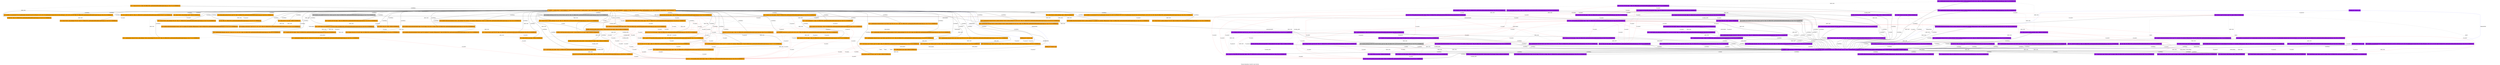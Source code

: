 strict graph "Program Dependency Graph for 'main' function" {
label="Program Dependency Graph for 'main' function";
Node0x55fcb7e250b0 [fillcolor=purple, label="{  %3 = alloca %struct._tag, align 1, DBGLOC  ENDDBGLOC}", shape="record", side="purple/purple", style=filled];
Node0x557284a04f90 [fillcolor=orange, label="{  %11 = icmp ne i32 %10, 0, !dbg !109, DBGLOC file ./partitioned/multithreaded/orange/orange_rpc.c line 157 col 10 ENDDBGLOC}", shape="record", side="orange/orange", style=filled];
Node0x55fcb7e253e0 [fillcolor=purple, label="{  %34 = getelementptr inbounds %struct._nextrpc_datatype, %struct._nextrpc_datatype* %5, i32 0, i32 2, !dbg !131, DBGLOC file ./partitioned/multithreaded/purple/purple_rpc.c line 171 col 9 ENDDBGLOC}", shape="record", side="purple/purple", style=filled];
Node0x55fcb7e14710 [fillcolor=purple, label="{  %25 = load i32, i32* %24, align 1, !dbg !122, DBGLOC file ./partitioned/multithreaded/purple/purple_rpc.c line 169 col 22 ENDDBGLOC}", shape="record", side="purple/purple", style=filled];
Node0x557284a06170 [fillcolor=orange, label="{\<\<ENTRY\>\> _handle_nextrpc \<\<0x5572849bbc20\> = distinct !DISubprogram(name: \"_handle_nextrpc\", scope: \<0x5572849bd210\>, file: \<0x5572849bd210\>, line: 117, type: \<0x5572849bd400\>, scopeLine: 117, flags: DIFlagPrototyped, spFlags: DISPFlagDefinition, unit: \<0x5572849bbdf8\>, retainedNodes: \<0x5572849bb9d0\>)\>}", shape="record", side="orange/orange", style=filled];
Node0x55fcb7e25a10 [fillcolor=purple, label="{  store i32 %33, i32* %34, align 1, !dbg !132, DBGLOC file ./partitioned/multithreaded/purple/purple_rpc.c line 171 col 13 ENDDBGLOC}", shape="record", side="purple/purple", style=filled];
Node0x557284a05270 [fillcolor=orange, label="{  store i32 %33, i32* %35, align 1, !dbg !136, DBGLOC file ./partitioned/multithreaded/orange/orange_rpc.c line 179 col 16 ENDDBGLOC}", shape="record", side="orange/orange", style=filled];
Node0x55fcb7e253b0 [fillcolor=purple, label="{  %26 = getelementptr inbounds %struct._nextrpc_datatype, %struct._nextrpc_datatype* %5, i32 0, i32 0, !dbg !123, DBGLOC file ./partitioned/multithreaded/purple/purple_rpc.c line 169 col 9 ENDDBGLOC}", shape="record", side="purple/purple", style=filled];
Node0x55fcb7e25620 [fillcolor=purple, label="{  %10 = load i32, i32* @_notify_next_tag.inited, align 4, !dbg !110, DBGLOC file ./partitioned/multithreaded/purple/purple_rpc.c line 162 col 10 ENDDBGLOC}", shape="record", side="purple/purple", style=filled];
Node0x557284a059d0 [fillcolor=orange, label="{  %31 = getelementptr inbounds %struct._tag, %struct._tag* %30, i32 0, i32 0, !dbg !131, DBGLOC file ./partitioned/multithreaded/orange/orange_rpc.c line 178 col 12 ENDDBGLOC}", shape="record", side="orange/orange", style=filled];
Node0x55fcb7e25a40 [fillcolor=purple, label="{  br i1 %11, label %22, label %12, !dbg !112, DBGLOC file ./partitioned/multithreaded/purple/purple_rpc.c line 162 col 9 ENDDBGLOC}", shape="record", side="purple/purple", style=filled];
Node0x557284a45170 [fillcolor=orange, label="{GLOBAL_VALUE:@_handle_nextrpc.psocket = internal global i8* null, align 8, !dbg !29, DBGLOC  ENDDBGLOC}", shape="record", side="orange/orange", style=filled];
Node0x557284a05020 [fillcolor=orange, label="{  call void @llvm.var.annotation(i8* %9, i8* getelementptr inbounds ([9 x i8], [9 x i8]* @.str.2, i32 0, i32 0), i8* getelementptr inbounds ([48 x i8], [48 x i8]* @.str.1, i32 0, i32 0), i32 143), !dbg !107, DBGLOC file ./partitioned/multithreaded/orange/orange_rpc.c line 143 col 5 ENDDBGLOC}", shape="record", side="orange/orange", style=filled];
Node0x557284a414a0 [fillcolor=orange, label="{  call void @_handle_nextrpc(%struct._tag* %5), !dbg !74, DBGLOC file ./partitioned/multithreaded/orange/orange_rpc.c line 285 col 1 ENDDBGLOC}", shape="record", side="orange/orange", style=filled];
Node0x55fcb7e15bd0 [color="blue", fillcolor=purple, label="{FORMAL_IN: 0 %struct._tag*}", shape="record", side="purple/purple", style=filled];
Node0x557284a04d80 [annotation="TAG_OKAY", dbginfo="Name: 6 on line 143 column 5 in file ./partitioned/multithreaded/orange/orange_rpc.c (local)", fillcolor=orange, label="{  %6 = alloca %struct._okay_datatype, align 1, DBGLOC  ENDDBGLOC}", shape="record", side="orange/orange", style=filled];
Node0x557284a057a0 [fillcolor=orange, label="{  call void @llvm.memcpy.p0i8.p0i8.i64(i8* align 1 %14, i8* align 1 %15, i64 12, i1 false), !dbg !116, DBGLOC file ./partitioned/multithreaded/orange/orange_rpc.c line 160 col 19 ENDDBGLOC}", shape="record", side="orange/orange", style=filled];
Node0x55fcb7e251d0 [fillcolor=purple, label="{  call void @tag_write(%struct._tag* %4, i32 1, i32 1, i32 2), !dbg !109, DBGLOC file ./partitioned/multithreaded/purple/purple_rpc.c line 154 col 5 ENDDBGLOC}", shape="record", side="purple/purple", style=filled];
Node0x55fcb7e13fd0 [fillcolor=purple, label="{  store %struct._tag* %0, %struct._tag** %2, align 8, DBGLOC  ENDDBGLOC}", shape="record", side="purple/purple", style=filled];
Node0x557284a05540 [fillcolor=orange, label="{  %19 = load i32, i32* %18, align 1, !dbg !116, DBGLOC file ./partitioned/multithreaded/orange/orange_rpc.c line 160 col 19 ENDDBGLOC}", shape="record", side="orange/orange", style=filled];
Node0x55fcb7e14830 [fillcolor=purple, label="{  %13 = call i8* @xdc_pub_socket(), !dbg !115, DBGLOC file ./partitioned/multithreaded/purple/purple_rpc.c line 164 col 19 ENDDBGLOC}", shape="record", side="purple/purple", style=filled];
Node0x557284a06d30 [color="blue", fillcolor=orange, label="{FORMAL_OUT: 0 %struct._tag*}", shape="record", side="orange/orange", style=filled];
Node0x55fcb7e255c0 [fillcolor=purple, label="{  %14 = bitcast \{ i64, i32 \}* %7 to i8*, !dbg !117, DBGLOC file ./partitioned/multithreaded/purple/purple_rpc.c line 165 col 19 ENDDBGLOC}", shape="record", side="purple/purple", style=filled];
Node0x55fcb7e14a40 [fillcolor=purple, label="{  %24 = getelementptr inbounds %struct._tag, %struct._tag* %23, i32 0, i32 0, !dbg !122, DBGLOC file ./partitioned/multithreaded/purple/purple_rpc.c line 169 col 22 ENDDBGLOC}", shape="record", side="purple/purple", style=filled];
Node0x55fcb7e15070 [fillcolor=purple, label="{  br label %22, !dbg !120, DBGLOC file ./partitioned/multithreaded/purple/purple_rpc.c line 167 col 5 ENDDBGLOC}", shape="record", side="purple/purple", style=filled];
Node0x557284a04c30 [dbginfo="Name: xdc_asyn_send on line 176 column 5 in file ./partitioned/multithreaded/orange/orange_rpc.c (local)", fillcolor="gray", label="{  call void @xdc_asyn_send(i8* %26, i8* %27, %struct._tag* %4), !dbg !128, DBGLOC file ./partitioned/multithreaded/orange/orange_rpc.c line 176 col 5 ENDDBGLOC}", shape="record", side="orange/orange", style="filled"];
Node0x557284a064f0 [fillcolor=orange, label="{  ret void, !dbg !141, DBGLOC file ./partitioned/multithreaded/orange/orange_rpc.c line 181 col 1 ENDDBGLOC}", shape="record", side="orange/orange", style=filled];
Node0x55fcb7e15450 [fillcolor=purple, label="{  ret void, !dbg !139, DBGLOC file ./partitioned/multithreaded/purple/purple_rpc.c line 183 col 1 ENDDBGLOC}", shape="record", side="purple/purple", style=filled];
Node0x557284a05cb0 [fillcolor=orange, label="{  %35 = getelementptr inbounds %struct._tag, %struct._tag* %34, i32 0, i32 1, !dbg !135, DBGLOC file ./partitioned/multithreaded/orange/orange_rpc.c line 179 col 12 ENDDBGLOC}", shape="record", side="orange/orange", style=filled];
Node0x557284a04c00 [annotation="TAG_NEXTRPC", dbginfo="Name: 5 on line 138 column 5 in file ./partitioned/multithreaded/orange/orange_rpc.c (local)", fillcolor=orange, label="{  %5 = alloca %struct._nextrpc_datatype, align 1, DBGLOC  ENDDBGLOC}", shape="record", side="orange/orange", style=filled];
Node0x557284a05150 [fillcolor=orange, label="{  store i8* %20, i8** @_handle_nextrpc.ssocket, align 8, !dbg !117, DBGLOC file ./partitioned/multithreaded/orange/orange_rpc.c line 160 col 17 ENDDBGLOC}", shape="record", side="orange/orange", style=filled];
Node0x557284a049c0 [fillcolor=orange, label="{  call void @llvm.dbg.declare(metadata %struct._tag** %2, metadata !85, metadata !DIExpression()), !dbg !86, DBGLOC file ./partitioned/multithreaded/orange/orange_rpc.c line 117 col 32 ENDDBGLOC}", shape="record", side="orange/orange", style=filled];
Node0x55fcb7e251a0 [fillcolor=purple, label="{  call void @llvm.dbg.declare(metadata %struct._tag* %4, metadata !89, metadata !DIExpression()), !dbg !90, DBGLOC file ./partitioned/multithreaded/purple/purple_rpc.c line 134 col 14 ENDDBGLOC}", shape="record", side="purple/purple", style=filled];
Node0x557284a04b10 [dbginfo="Name: xdc_blocking_recv on line 173 column 5 in file ./partitioned/multithreaded/orange/orange_rpc.c (local)", fillcolor="gray", label="{  call void @xdc_blocking_recv(i8* %23, i8* %24, %struct._tag* %3), !dbg !122, DBGLOC file ./partitioned/multithreaded/orange/orange_rpc.c line 173 col 5 ENDDBGLOC}", shape="record", side="orange/orange", style="filled"];
Node0x55fcb7e257d0 [fillcolor=purple, label="{  call void @llvm.var.annotation(i8* %9, i8* getelementptr inbounds ([9 x i8], [9 x i8]* @.str.2, i32 0, i32 0), i8* getelementptr inbounds ([48 x i8], [48 x i8]* @.str.1, i32 0, i32 0), i32 148), !dbg !108, DBGLOC file ./partitioned/multithreaded/purple/purple_rpc.c line 148 col 5 ENDDBGLOC}", shape="record", side="purple/purple", style=filled];
Node0x557284a04ab0 [fillcolor=orange, label="{  call void @llvm.dbg.declare(metadata %struct._tag* %3, metadata !87, metadata !DIExpression()), !dbg !88, DBGLOC file ./partitioned/multithreaded/orange/orange_rpc.c line 133 col 14 ENDDBGLOC}", shape="record", side="orange/orange", style=filled];
Node0x55fcb7e14c10 [fillcolor=purple, label="{  %32 = getelementptr inbounds %struct._tag, %struct._tag* %31, i32 0, i32 2, !dbg !130, DBGLOC file ./partitioned/multithreaded/purple/purple_rpc.c line 171 col 22 ENDDBGLOC}", shape="record", side="purple/purple", style=filled];
Node0x557284a04fc0 [fillcolor=orange, label="{  call void @llvm.var.annotation(i8* %8, i8* getelementptr inbounds ([12 x i8], [12 x i8]* @.str, i32 0, i32 0), i8* getelementptr inbounds ([48 x i8], [48 x i8]* @.str.1, i32 0, i32 0), i32 138), !dbg !99, DBGLOC file ./partitioned/multithreaded/orange/orange_rpc.c line 138 col 5 ENDDBGLOC}", shape="record", side="orange/orange", style=filled];
Node0x557284a05710 [fillcolor=orange, label="{  %37 = load i32, i32* %36, align 1, !dbg !137, DBGLOC file ./partitioned/multithreaded/orange/orange_rpc.c line 180 col 22 ENDDBGLOC}", shape="record", side="orange/orange", style=filled];
Node0x55fcb7e25560 [fillcolor=purple, label="{  %7 = alloca \{ i64, i32 \}, align 1, DBGLOC  ENDDBGLOC}", shape="record", side="purple/purple", style=filled];
Node0x557284a07c10 [fillcolor=orange, label="{GLOBAL_VALUE:@_handle_nextrpc.ssocket = internal global i8* null, align 8, !dbg !32, DBGLOC  ENDDBGLOC}", shape="record", side="orange/orange", style=filled];
Node0x55fcb7e25170 [dbginfo="Name: xdc_asyn_send on line 179 column 5 in file ./partitioned/multithreaded/purple/purple_rpc.c (local)", fillcolor="gray", label="{  call void @xdc_asyn_send(i8* %35, i8* %36, %struct._tag* %3), !dbg !135, DBGLOC file ./partitioned/multithreaded/purple/purple_rpc.c line 179 col 5 ENDDBGLOC}", shape="record", side="purple/purple", style="filled"];
Node0x557284a04f00 [fillcolor=orange, label="{  %10 = load i32, i32* @_handle_nextrpc.inited, align 4, !dbg !109, DBGLOC file ./partitioned/multithreaded/orange/orange_rpc.c line 157 col 10 ENDDBGLOC}", shape="record", side="orange/orange", style=filled];
Node0x557284a052d0 [fillcolor=orange, label="{  br i1 %11, label %22, label %12, !dbg !111, DBGLOC file ./partitioned/multithreaded/orange/orange_rpc.c line 157 col 9 ENDDBGLOC}", shape="record", side="orange/orange", style=filled];
Node0x557284a05860 [fillcolor=orange, label="{  %21 = call i32 @sleep(i32 1), !dbg !118, DBGLOC file ./partitioned/multithreaded/orange/orange_rpc.c line 161 col 9 ENDDBGLOC}", shape="record", side="orange/orange", style=filled];
Node0x55fcb7e416b0 [fillcolor=purple, label="{GLOBAL_VALUE:@_notify_next_tag.inited = internal global i32 0, align 4, !dbg !0, DBGLOC  ENDDBGLOC}", shape="record", side="purple/purple", style=filled];
Node0x557284a055a0 [fillcolor=orange, label="{  %29 = load i32, i32* %28, align 1, !dbg !129, DBGLOC file ./partitioned/multithreaded/orange/orange_rpc.c line 178 col 22 ENDDBGLOC}", shape="record", side="orange/orange", style=filled];
Node0x557284a04e70 [fillcolor=orange, label="{  %7 = alloca \{ i64, i32 \}, align 1, DBGLOC  ENDDBGLOC}", shape="record", side="orange/orange", style=filled];
Node0x557284a04de0 [fillcolor=orange, label="{  %9 = bitcast %struct._okay_datatype* %6 to i8*, !dbg !107, DBGLOC file ./partitioned/multithreaded/orange/orange_rpc.c line 143 col 5 ENDDBGLOC}", shape="record", side="orange/orange", style=filled];
Node0x557284a04b70 [fillcolor=orange, label="{  %4 = alloca %struct._tag, align 1, DBGLOC  ENDDBGLOC}", shape="record", side="orange/orange", style=filled];
Node0x557284a05770 [fillcolor=orange, label="{  %20 = call i8* @xdc_sub_socket(i64 %17, i32 %19), !dbg !116, DBGLOC file ./partitioned/multithreaded/orange/orange_rpc.c line 160 col 19 ENDDBGLOC}", shape="record", side="orange/orange", style=filled];
Node0x557284a05210 [fillcolor=orange, label="{  store i32 0, i32* %25, align 1, !dbg !125, DBGLOC file ./partitioned/multithreaded/orange/orange_rpc.c line 175 col 12 ENDDBGLOC}", shape="record", side="orange/orange", style=filled];
Node0x557284a04a20 [fillcolor=orange, label="{  %30 = load %struct._tag*, %struct._tag** %2, align 8, !dbg !130, DBGLOC file ./partitioned/multithreaded/orange/orange_rpc.c line 178 col 5 ENDDBGLOC}", shape="record", side="orange/orange", style=filled];
Node0x55fcb7e14d00 [fillcolor=purple, label="{  %21 = call i32 @sleep(i32 1), !dbg !119, DBGLOC file ./partitioned/multithreaded/purple/purple_rpc.c line 166 col 9 ENDDBGLOC}", shape="record", side="purple/purple", style=filled];
Node0x557284a04d20 [fillcolor=orange, label="{  %32 = getelementptr inbounds %struct._nextrpc_datatype, %struct._nextrpc_datatype* %5, i32 0, i32 1, !dbg !133, DBGLOC file ./partitioned/multithreaded/orange/orange_rpc.c line 179 col 22 ENDDBGLOC}", shape="record", side="orange/orange", style=filled];
Node0x55fcb7e25230 [fillcolor=purple, label="{  %15 = bitcast %struct._tag* %4 to i8*, !dbg !117, DBGLOC file ./partitioned/multithreaded/purple/purple_rpc.c line 165 col 19 ENDDBGLOC}", shape="record", side="purple/purple", style=filled];
Node0x557284a052a0 [fillcolor=orange, label="{  store i32 %37, i32* %39, align 1, !dbg !140, DBGLOC file ./partitioned/multithreaded/orange/orange_rpc.c line 180 col 16 ENDDBGLOC}", shape="record", side="orange/orange", style=filled];
Node0x557284a04ae0 [fillcolor=orange, label="{  call void @tag_write(%struct._tag* %3, i32 2, i32 2, i32 1), !dbg !108, DBGLOC file ./partitioned/multithreaded/orange/orange_rpc.c line 149 col 5 ENDDBGLOC}", shape="record", side="orange/orange", style=filled];
Node0x55fcb7e25110 [fillcolor=purple, label="{  call void @tag_write(%struct._tag* %3, i32 2, i32 2, i32 1), !dbg !100, DBGLOC file ./partitioned/multithreaded/purple/purple_rpc.c line 144 col 5 ENDDBGLOC}", shape="record", side="purple/purple", style=filled];
Node0x55fcb7e259b0 [fillcolor=purple, label="{  store i32 %25, i32* %26, align 1, !dbg !124, DBGLOC file ./partitioned/multithreaded/purple/purple_rpc.c line 169 col 13 ENDDBGLOC}", shape="record", side="purple/purple", style=filled];
Node0x55fcb7e254a0 [fillcolor=purple, label="{  %36 = bitcast %struct._nextrpc_datatype* %5 to i8*, !dbg !134, DBGLOC file ./partitioned/multithreaded/purple/purple_rpc.c line 179 col 28 ENDDBGLOC}", shape="record", side="purple/purple", style=filled];
Node0x55fcb7e24f60 [fillcolor=purple, label="{  call void @llvm.dbg.declare(metadata %struct._tag** %2, metadata !85, metadata !DIExpression()), !dbg !86, DBGLOC file ./partitioned/multithreaded/purple/purple_rpc.c line 117 col 33 ENDDBGLOC}", shape="record", side="purple/purple", style=filled];
Node0x55fcb7e25320 [fillcolor=purple, label="{  call void @llvm.dbg.declare(metadata %struct._nextrpc_datatype* %5, metadata !91, metadata !DIExpression()), !dbg !114, DBGLOC file ./partitioned/multithreaded/purple/purple_rpc.c line 138 col 22 ENDDBGLOC}", shape="record", side="purple/purple", style=filled];
Node0x557284a04cf0 [fillcolor=orange, label="{  %24 = bitcast %struct._nextrpc_datatype* %5 to i8*, !dbg !121, DBGLOC file ./partitioned/multithreaded/orange/orange_rpc.c line 173 col 32 ENDDBGLOC}", shape="record", side="orange/orange", style=filled];
Node0x55fcb7e258c0 [fillcolor=purple, label="{  store i8* %13, i8** @_notify_next_tag.psocket, align 8, !dbg !116, DBGLOC file ./partitioned/multithreaded/purple/purple_rpc.c line 164 col 17 ENDDBGLOC}", shape="record", side="purple/purple", style=filled];
Node0x557284a05570 [fillcolor=orange, label="{  %26 = load i8*, i8** @_handle_nextrpc.psocket, align 8, !dbg !126, DBGLOC file ./partitioned/multithreaded/orange/orange_rpc.c line 176 col 19 ENDDBGLOC}", shape="record", side="orange/orange", style=filled];
Node0x55fcb7e25680 [fillcolor=purple, label="{  store i32 1, i32* @_notify_next_tag.inited, align 4, !dbg !113, DBGLOC file ./partitioned/multithreaded/purple/purple_rpc.c line 163 col 16 ENDDBGLOC}", shape="record", side="purple/purple", style=filled];
Node0x557284a055d0 [fillcolor=orange, label="{  %33 = load i32, i32* %32, align 1, !dbg !133, DBGLOC file ./partitioned/multithreaded/orange/orange_rpc.c line 179 col 22 ENDDBGLOC}", shape="record", side="orange/orange", style=filled];
Node0x557284a05240 [fillcolor=orange, label="{  store i32 %29, i32* %31, align 1, !dbg !132, DBGLOC file ./partitioned/multithreaded/orange/orange_rpc.c line 178 col 16 ENDDBGLOC}", shape="record", side="orange/orange", style=filled];
Node0x557284a04f30 [fillcolor=orange, label="{  %18 = getelementptr inbounds \{ i64, i32 \}, \{ i64, i32 \}* %7, i32 0, i32 1, !dbg !116, DBGLOC file ./partitioned/multithreaded/orange/orange_rpc.c line 160 col 19 ENDDBGLOC}", shape="record", side="orange/orange", style=filled];
Node0x55fcb7e14740 [fillcolor=purple, label="{  %19 = load i32, i32* %18, align 1, !dbg !117, DBGLOC file ./partitioned/multithreaded/purple/purple_rpc.c line 165 col 19 ENDDBGLOC}", shape="record", side="purple/purple", style=filled];
Node0x55fcb7e14800 [fillcolor=purple, label="{  %37 = load i8*, i8** @_notify_next_tag.ssocket, align 8, !dbg !136, DBGLOC file ./partitioned/multithreaded/purple/purple_rpc.c line 180 col 23 ENDDBGLOC}", shape="record", side="purple/purple", style=filled];
Node0x55fcb7e59b90 [fillcolor=purple, label="{GLOBAL_VALUE:@_notify_next_tag.psocket = internal global i8* null, align 8, !dbg !31, DBGLOC  ENDDBGLOC}", shape="record", side="purple/purple", style=filled];
Node0x557284a04c60 [fillcolor=orange, label="{  call void @llvm.dbg.declare(metadata %struct._nextrpc_datatype* %5, metadata !91, metadata !DIExpression()), !dbg !114, DBGLOC file ./partitioned/multithreaded/orange/orange_rpc.c line 138 col 22 ENDDBGLOC}", shape="record", side="orange/orange", style=filled];
Node0x557284a05510 [fillcolor=orange, label="{  %23 = load i8*, i8** @_handle_nextrpc.ssocket, align 8, !dbg !120, DBGLOC file ./partitioned/multithreaded/orange/orange_rpc.c line 173 col 23 ENDDBGLOC}", shape="record", side="orange/orange", style=filled];
Node0x557284a04b40 [fillcolor=orange, label="{  %15 = bitcast %struct._tag* %3 to i8*, !dbg !116, DBGLOC file ./partitioned/multithreaded/orange/orange_rpc.c line 160 col 19 ENDDBGLOC}", shape="record", side="orange/orange", style=filled];
Node0x557284a05e20 [fillcolor=orange, label="{  %39 = getelementptr inbounds %struct._tag, %struct._tag* %38, i32 0, i32 2, !dbg !139, DBGLOC file ./partitioned/multithreaded/orange/orange_rpc.c line 180 col 12 ENDDBGLOC}", shape="record", side="orange/orange", style=filled];
Node0x557284a06c70 [color="blue", fillcolor=orange, label="{FORMAL_IN: 0 %struct._tag*}", shape="record", side="orange/orange", style=filled];
Node0x557284a049f0 [fillcolor=orange, label="{  %34 = load %struct._tag*, %struct._tag** %2, align 8, !dbg !134, DBGLOC file ./partitioned/multithreaded/orange/orange_rpc.c line 179 col 5 ENDDBGLOC}", shape="record", side="orange/orange", style=filled];
Node0x557284a04ea0 [fillcolor=orange, label="{  %14 = bitcast \{ i64, i32 \}* %7 to i8*, !dbg !116, DBGLOC file ./partitioned/multithreaded/orange/orange_rpc.c line 160 col 19 ENDDBGLOC}", shape="record", side="orange/orange", style=filled];
Node0x557284a04a50 [fillcolor=orange, label="{  %38 = load %struct._tag*, %struct._tag** %2, align 8, !dbg !138, DBGLOC file ./partitioned/multithreaded/orange/orange_rpc.c line 180 col 5 ENDDBGLOC}", shape="record", side="orange/orange", style=filled];
Node0x55fcb7e14950 [fillcolor=purple, label="{  %20 = call i8* @xdc_sub_socket_non_blocking(i64 %17, i32 %19, i32 1000), !dbg !117, DBGLOC file ./partitioned/multithreaded/purple/purple_rpc.c line 165 col 19 ENDDBGLOC}", shape="record", side="purple/purple", style=filled];
Node0x557284a05740 [fillcolor=orange, label="{  %13 = call i8* @xdc_pub_socket(), !dbg !114, DBGLOC file ./partitioned/multithreaded/orange/orange_rpc.c line 159 col 19 ENDDBGLOC}", shape="record", side="orange/orange", style=filled];
Node0x55fcb7e14770 [fillcolor=purple, label="{  %29 = load i32, i32* %28, align 1, !dbg !126, DBGLOC file ./partitioned/multithreaded/purple/purple_rpc.c line 170 col 22 ENDDBGLOC}", shape="record", side="purple/purple", style=filled];
Node0x55fcb7e25590 [fillcolor=purple, label="{  %38 = bitcast %struct._okay_datatype* %6 to i8*, !dbg !137, DBGLOC file ./partitioned/multithreaded/purple/purple_rpc.c line 180 col 32 ENDDBGLOC}", shape="record", side="purple/purple", style=filled];
Node0x55fcb7e25200 [dbginfo="Name: xdc_blocking_recv on line 180 column 5 in file ./partitioned/multithreaded/purple/purple_rpc.c (local)", fillcolor="gray", label="{  call void @xdc_blocking_recv(i8* %37, i8* %38, %struct._tag* %4), !dbg !138, DBGLOC file ./partitioned/multithreaded/purple/purple_rpc.c line 180 col 5 ENDDBGLOC}", shape="record", side="purple/purple", style="filled"];
Node0x55fcb7e25530 [fillcolor=purple, label="{  %9 = bitcast %struct._okay_datatype* %6 to i8*, !dbg !108, DBGLOC file ./partitioned/multithreaded/purple/purple_rpc.c line 148 col 5 ENDDBGLOC}", shape="record", side="purple/purple", style=filled];
Node0x55fcb7e146e0 [fillcolor=purple, label="{  %17 = load i64, i64* %16, align 1, !dbg !117, DBGLOC file ./partitioned/multithreaded/purple/purple_rpc.c line 165 col 19 ENDDBGLOC}", shape="record", side="purple/purple", style=filled];
Node0x55fcb7e252f0 [annotation="TAG_NEXTRPC", dbginfo="Name: 5 on line 138 column 5 in file ./partitioned/multithreaded/purple/purple_rpc.c (local)", fillcolor=purple, label="{  %5 = alloca %struct._nextrpc_datatype, align 1, DBGLOC  ENDDBGLOC}", shape="record", side="purple/purple", style=filled];
Node0x557284a04a80 [fillcolor=orange, label="{  %3 = alloca %struct._tag, align 1, DBGLOC  ENDDBGLOC}", shape="record", side="orange/orange", style=filled];
Node0x557284a054e0 [fillcolor=orange, label="{  %17 = load i64, i64* %16, align 1, !dbg !116, DBGLOC file ./partitioned/multithreaded/orange/orange_rpc.c line 160 col 19 ENDDBGLOC}", shape="record", side="orange/orange", style=filled];
Node0x55fcb7e25380 [fillcolor=purple, label="{  %30 = getelementptr inbounds %struct._nextrpc_datatype, %struct._nextrpc_datatype* %5, i32 0, i32 1, !dbg !127, DBGLOC file ./partitioned/multithreaded/purple/purple_rpc.c line 170 col 9 ENDDBGLOC}", shape="record", side="purple/purple", style=filled];
Node0x55fcb7e259e0 [fillcolor=purple, label="{  store i32 %29, i32* %30, align 1, !dbg !128, DBGLOC file ./partitioned/multithreaded/purple/purple_rpc.c line 170 col 13 ENDDBGLOC}", shape="record", side="purple/purple", style=filled];
Node0x55fcb7e12b60 [fillcolor=purple, label="{  %2 = alloca %struct._tag*, align 8, DBGLOC  ENDDBGLOC}", shape="record", side="purple/purple", style=filled];
Node0x55fcb7e25650 [fillcolor=purple, label="{  %18 = getelementptr inbounds \{ i64, i32 \}, \{ i64, i32 \}* %7, i32 0, i32 1, !dbg !117, DBGLOC file ./partitioned/multithreaded/purple/purple_rpc.c line 165 col 19 ENDDBGLOC}", shape="record", side="purple/purple", style=filled];
Node0x5572849fbf00 [fillcolor=orange, label="{  %2 = alloca %struct._tag*, align 8, DBGLOC  ENDDBGLOC}", shape="record", side="orange/orange", style=filled];
Node0x557284a04e40 [fillcolor=orange, label="{  %25 = getelementptr inbounds %struct._okay_datatype, %struct._okay_datatype* %6, i32 0, i32 0, !dbg !124, DBGLOC file ./partitioned/multithreaded/orange/orange_rpc.c line 175 col 10 ENDDBGLOC}", shape="record", side="orange/orange", style=filled];
Node0x55fcb7e255f0 [fillcolor=purple, label="{  %16 = getelementptr inbounds \{ i64, i32 \}, \{ i64, i32 \}* %7, i32 0, i32 0, !dbg !117, DBGLOC file ./partitioned/multithreaded/purple/purple_rpc.c line 165 col 19 ENDDBGLOC}", shape="record", side="purple/purple", style=filled];
Node0x55fcb7e25770 [fillcolor=purple, label="{  call void @llvm.var.annotation(i8* %8, i8* getelementptr inbounds ([12 x i8], [12 x i8]* @.str, i32 0, i32 0), i8* getelementptr inbounds ([48 x i8], [48 x i8]* @.str.1, i32 0, i32 0), i32 138), !dbg !99, DBGLOC file ./partitioned/multithreaded/purple/purple_rpc.c line 138 col 5 ENDDBGLOC}", shape="record", side="purple/purple", style=filled];
Node0x55fcb7e15c90 [color="blue", fillcolor=purple, label="{FORMAL_OUT: 0 %struct._tag*}", shape="record", side="purple/purple", style=filled];
Node0x55fcb7e25500 [fillcolor=purple, label="{  call void @llvm.dbg.declare(metadata %struct._okay_datatype* %6, metadata !117, metadata !DIExpression()), !dbg !123, DBGLOC file ./partitioned/multithreaded/purple/purple_rpc.c line 148 col 19 ENDDBGLOC}", shape="record", side="purple/purple", style=filled];
Node0x55fcb7e14bb0 [fillcolor=purple, label="{  %28 = getelementptr inbounds %struct._tag, %struct._tag* %27, i32 0, i32 1, !dbg !126, DBGLOC file ./partitioned/multithreaded/purple/purple_rpc.c line 170 col 22 ENDDBGLOC}", shape="record", side="purple/purple", style=filled];
Node0x55fcb7e15040 [fillcolor=purple, label="{\<\<ENTRY\>\> _notify_next_tag \<\<0x55fcb7db08f0\> = distinct !DISubprogram(name: \"_notify_next_tag\", scope: \<0x55fcb7db1080\>, file: \<0x55fcb7db1080\>, line: 117, type: \<0x55fcb7db2970\>, scopeLine: 117, flags: DIFlagPrototyped, spFlags: DISPFlagDefinition, unit: \<0x55fcb7db0a08\>, retainedNodes: \<0x55fcb7da88d0\>)\>}", shape="record", side="purple/purple", style=filled];
Node0x55fcb7e24f90 [fillcolor=purple, label="{  %27 = load %struct._tag*, %struct._tag** %2, align 8, !dbg !125, DBGLOC file ./partitioned/multithreaded/purple/purple_rpc.c line 170 col 15 ENDDBGLOC}", shape="record", side="purple/purple", style=filled];
Node0x557284a4c1b0 [fillcolor=orange, label="{GLOBAL_VALUE:@_handle_nextrpc.inited = internal global i32 0, align 4, !dbg !9, DBGLOC  ENDDBGLOC}", shape="record", side="orange/orange", style=filled];
Node0x557284a04e10 [fillcolor=orange, label="{  %27 = bitcast %struct._okay_datatype* %6 to i8*, !dbg !127, DBGLOC file ./partitioned/multithreaded/orange/orange_rpc.c line 176 col 28 ENDDBGLOC}", shape="record", side="orange/orange", style=filled];
Node0x557284a061a0 [fillcolor=orange, label="{  br label %22, !dbg !119, DBGLOC file ./partitioned/multithreaded/orange/orange_rpc.c line 162 col 5 ENDDBGLOC}", shape="record", side="orange/orange", style=filled];
Node0x55fcb7e254d0 [annotation="TAG_OKAY", dbginfo="Name: 6 on line 148 column 5 in file ./partitioned/multithreaded/purple/purple_rpc.c (local)", fillcolor=purple, label="{  %6 = alloca %struct._okay_datatype, align 1, DBGLOC  ENDDBGLOC}", shape="record", side="purple/purple", style=filled];
Node0x55fcb7e53e10 [fillcolor=purple, label="{GLOBAL_VALUE:@_notify_next_tag.ssocket = internal global i8* null, align 8, !dbg !34, DBGLOC  ENDDBGLOC}", shape="record", side="purple/purple", style=filled];
Node0x557284a04cc0 [fillcolor=orange, label="{  %28 = getelementptr inbounds %struct._nextrpc_datatype, %struct._nextrpc_datatype* %5, i32 0, i32 0, !dbg !129, DBGLOC file ./partitioned/multithreaded/orange/orange_rpc.c line 178 col 22 ENDDBGLOC}", shape="record", side="orange/orange", style=filled];
Node0x55fcb7e147a0 [fillcolor=purple, label="{  %33 = load i32, i32* %32, align 1, !dbg !130, DBGLOC file ./partitioned/multithreaded/purple/purple_rpc.c line 171 col 22 ENDDBGLOC}", shape="record", side="purple/purple", style=filled];
Node0x55fcb7e25740 [fillcolor=purple, label="{  %11 = icmp ne i32 %10, 0, !dbg !110, DBGLOC file ./partitioned/multithreaded/purple/purple_rpc.c line 162 col 10 ENDDBGLOC}", shape="record", side="purple/purple", style=filled];
Node0x557284a04d50 [fillcolor=orange, label="{  %36 = getelementptr inbounds %struct._nextrpc_datatype, %struct._nextrpc_datatype* %5, i32 0, i32 2, !dbg !137, DBGLOC file ./partitioned/multithreaded/orange/orange_rpc.c line 180 col 22 ENDDBGLOC}", shape="record", side="orange/orange", style=filled];
Node0x557284a198a0 [fillcolor=orange, label="{  store %struct._tag* %0, %struct._tag** %2, align 8, DBGLOC  ENDDBGLOC}", shape="record", side="orange/orange", style=filled];
Node0x55fcb7e250e0 [fillcolor=purple, label="{  call void @llvm.dbg.declare(metadata %struct._tag* %3, metadata !87, metadata !DIExpression()), !dbg !88, DBGLOC file ./partitioned/multithreaded/purple/purple_rpc.c line 133 col 14 ENDDBGLOC}", shape="record", side="purple/purple", style=filled];
Node0x557284a04c90 [fillcolor=orange, label="{  %8 = bitcast %struct._nextrpc_datatype* %5 to i8*, !dbg !99, DBGLOC file ./partitioned/multithreaded/orange/orange_rpc.c line 138 col 5 ENDDBGLOC}", shape="record", side="orange/orange", style=filled];
Node0x55fcb7e25350 [fillcolor=purple, label="{  %8 = bitcast %struct._nextrpc_datatype* %5 to i8*, !dbg !99, DBGLOC file ./partitioned/multithreaded/purple/purple_rpc.c line 138 col 5 ENDDBGLOC}", shape="record", side="purple/purple", style=filled];
Node0x55fcb7e14980 [fillcolor=purple, label="{  call void @llvm.memcpy.p0i8.p0i8.i64(i8* align 1 %14, i8* align 1 %15, i64 12, i1 false), !dbg !117, DBGLOC file ./partitioned/multithreaded/purple/purple_rpc.c line 165 col 19 ENDDBGLOC}", shape="record", side="purple/purple", style=filled];
Node0x55fcb7e25140 [fillcolor=purple, label="{  %4 = alloca %struct._tag, align 1, DBGLOC  ENDDBGLOC}", shape="record", side="purple/purple", style=filled];
Node0x557284a05120 [fillcolor=orange, label="{  store i8* %13, i8** @_handle_nextrpc.psocket, align 8, !dbg !115, DBGLOC file ./partitioned/multithreaded/orange/orange_rpc.c line 159 col 17 ENDDBGLOC}", shape="record", side="orange/orange", style=filled];
Node0x55fcb7e25080 [fillcolor=purple, label="{  %31 = load %struct._tag*, %struct._tag** %2, align 8, !dbg !129, DBGLOC file ./partitioned/multithreaded/purple/purple_rpc.c line 171 col 15 ENDDBGLOC}", shape="record", side="purple/purple", style=filled];
Node0x557284a04f60 [fillcolor=orange, label="{  store i32 1, i32* @_handle_nextrpc.inited, align 4, !dbg !112, DBGLOC file ./partitioned/multithreaded/orange/orange_rpc.c line 158 col 16 ENDDBGLOC}", shape="record", side="orange/orange", style=filled];
Node0x557284a04ba0 [fillcolor=orange, label="{  call void @llvm.dbg.declare(metadata %struct._tag* %4, metadata !89, metadata !DIExpression()), !dbg !90, DBGLOC file ./partitioned/multithreaded/orange/orange_rpc.c line 134 col 14 ENDDBGLOC}", shape="record", side="orange/orange", style=filled];
Node0x557284a04ed0 [fillcolor=orange, label="{  %16 = getelementptr inbounds \{ i64, i32 \}, \{ i64, i32 \}* %7, i32 0, i32 0, !dbg !116, DBGLOC file ./partitioned/multithreaded/orange/orange_rpc.c line 160 col 19 ENDDBGLOC}", shape="record", side="orange/orange", style=filled];
Node0x557284a04bd0 [fillcolor=orange, label="{  call void @tag_write(%struct._tag* %4, i32 1, i32 1, i32 2), !dbg !123, DBGLOC file ./partitioned/multithreaded/orange/orange_rpc.c line 174 col 5 ENDDBGLOC}", shape="record", side="orange/orange", style=filled];
Node0x55fcb7e147d0 [fillcolor=purple, label="{  %35 = load i8*, i8** @_notify_next_tag.psocket, align 8, !dbg !133, DBGLOC file ./partitioned/multithreaded/purple/purple_rpc.c line 179 col 19 ENDDBGLOC}", shape="record", side="purple/purple", style=filled];
Node0x55fcb7e258f0 [fillcolor=purple, label="{  store i8* %20, i8** @_notify_next_tag.ssocket, align 8, !dbg !118, DBGLOC file ./partitioned/multithreaded/purple/purple_rpc.c line 165 col 17 ENDDBGLOC}", shape="record", side="purple/purple", style=filled];
Node0x557284a04db0 [fillcolor=orange, label="{  call void @llvm.dbg.declare(metadata %struct._okay_datatype* %6, metadata !116, metadata !DIExpression()), !dbg !122, DBGLOC file ./partitioned/multithreaded/orange/orange_rpc.c line 143 col 19 ENDDBGLOC}", shape="record", side="orange/orange", style=filled];
Node0x55fcb7e24fc0 [fillcolor=purple, label="{  %23 = load %struct._tag*, %struct._tag** %2, align 8, !dbg !121, DBGLOC file ./partitioned/multithreaded/purple/purple_rpc.c line 169 col 15 ENDDBGLOC}", shape="record", side="purple/purple", style=filled];
N [pos="0,25!", shape=polygon, side=green, style=invis];
S [pos="0,-25!", shape=polygon, side=orange, style=invis];
Node0x55fcb7e250b0 -- Node0x55fcb7e250e0  [label="{DEF_USE}", style="dotted"];
Node0x55fcb7e250b0 -- Node0x55fcb7e25110  [label="{DEF_USE}", style="dotted"];
Node0x55fcb7e250b0 -- Node0x55fcb7e25170  [label="{DEF_USE}", style="dotted"];
Node0x55fcb7e250b0 -- Node0x55fcb7e15040  [label="{CONTROL}"];
Node0x557284a04f90 -- Node0x557284a04f00  [label="{DEF_USE}", style="dotted"];
Node0x557284a04f90 -- Node0x557284a052d0  [label="{DEF_USE}", style="dotted"];
Node0x557284a04f90 -- Node0x557284a06170  [label="{CONTROL}"];
Node0x557284a04f90 -- S  [style=invis];
Node0x55fcb7e253e0 -- Node0x55fcb7e252f0  [label="{DEF_USE}", style="dotted"];
Node0x55fcb7e253e0 -- Node0x55fcb7e25a10  [label="{DEF_USE}", style="dotted"];
Node0x55fcb7e253e0 -- Node0x55fcb7e15040  [label="{CONTROL}"];
Node0x55fcb7e253e0 -- N  [style=invis];
Node0x55fcb7e14710 -- Node0x55fcb7e25680  [color="red", label="{D_ALIAS}", penwidth="2.0", style="dotted"];
Node0x55fcb7e14710 -- Node0x55fcb7e258c0  [color="red", label="{D_ALIAS}", penwidth="2.0", style="dotted"];
Node0x55fcb7e14710 -- Node0x55fcb7e258f0  [color="red", label="{D_ALIAS}", penwidth="2.0", style="dotted"];
Node0x55fcb7e14710 -- Node0x55fcb7e259b0  [label="{DEF_USE}", style="dotted"];
Node0x55fcb7e14710 -- Node0x55fcb7e14a40  [label="{DATA_READ}", style="dotted"];
Node0x55fcb7e14710 -- Node0x55fcb7e15040  [label="{CONTROL}"];
Node0x55fcb7e14710 -- N  [style=invis];
Node0x557284a06170 -- Node0x5572849fbf00  [label="{CONTROL}"];
Node0x557284a06170 -- Node0x557284a04a80  [label="{CONTROL}"];
Node0x557284a06170 -- Node0x557284a04b70  [label="{CONTROL}"];
Node0x557284a06170 -- Node0x557284a04c00  [label="{CONTROL}"];
Node0x557284a06170 -- Node0x557284a04d80  [label="{CONTROL}"];
Node0x557284a06170 -- Node0x557284a04e70  [label="{CONTROL}"];
Node0x557284a06170 -- Node0x557284a198a0  [label="{CONTROL}"];
Node0x557284a06170 -- Node0x557284a049c0  [label="{CONTROL}"];
Node0x557284a06170 -- Node0x557284a04ab0  [label="{CONTROL}"];
Node0x557284a06170 -- Node0x557284a04ba0  [label="{CONTROL}"];
Node0x557284a06170 -- Node0x557284a04c60  [label="{CONTROL}"];
Node0x557284a06170 -- Node0x557284a04c90  [label="{CONTROL}"];
Node0x557284a06170 -- Node0x557284a04fc0  [label="{CONTROL}"];
Node0x557284a06170 -- Node0x557284a04db0  [label="{CONTROL}"];
Node0x557284a06170 -- Node0x557284a04de0  [label="{CONTROL}"];
Node0x557284a06170 -- Node0x557284a05020  [label="{CONTROL}"];
Node0x557284a06170 -- Node0x557284a04ae0  [label="{CONTROL}"];
Node0x557284a06170 -- Node0x557284a04f00  [label="{CONTROL}"];
Node0x557284a06170 -- Node0x557284a052d0  [label="{CONTROL}"];
Node0x557284a06170 -- Node0x557284a04f60  [label="{CONTROL}"];
Node0x557284a06170 -- Node0x557284a05740  [label="{CONTROL}"];
Node0x557284a06170 -- Node0x557284a05120  [label="{CONTROL}"];
Node0x557284a06170 -- Node0x557284a04ea0  [label="{CONTROL}"];
Node0x557284a06170 -- Node0x557284a04b40  [label="{CONTROL}"];
Node0x557284a06170 -- Node0x557284a057a0  [label="{CONTROL}"];
Node0x557284a06170 -- Node0x557284a04ed0  [label="{CONTROL}"];
Node0x557284a06170 -- Node0x557284a054e0  [label="{CONTROL}"];
Node0x557284a06170 -- Node0x557284a04f30  [label="{CONTROL}"];
Node0x557284a06170 -- Node0x557284a05540  [label="{CONTROL}"];
Node0x557284a06170 -- Node0x557284a05770  [label="{CONTROL}"];
Node0x557284a06170 -- Node0x557284a05150  [label="{CONTROL}"];
Node0x557284a06170 -- Node0x557284a05860  [label="{CONTROL}"];
Node0x557284a06170 -- Node0x557284a061a0  [label="{CONTROL}"];
Node0x557284a06170 -- Node0x557284a05510  [label="{CONTROL}"];
Node0x557284a06170 -- Node0x557284a04cf0  [label="{CONTROL}"];
Node0x557284a06170 -- Node0x557284a04b10  [label="{CONTROL}"];
Node0x557284a06170 -- Node0x557284a04bd0  [label="{CONTROL}"];
Node0x557284a06170 -- Node0x557284a04e40  [label="{CONTROL}"];
Node0x557284a06170 -- Node0x557284a05210  [label="{CONTROL}"];
Node0x557284a06170 -- Node0x557284a05570  [label="{CONTROL}"];
Node0x557284a06170 -- Node0x557284a04e10  [label="{CONTROL}"];
Node0x557284a06170 -- Node0x557284a04c30  [label="{CONTROL}"];
Node0x557284a06170 -- Node0x557284a04cc0  [label="{CONTROL}"];
Node0x557284a06170 -- Node0x557284a055a0  [label="{CONTROL}"];
Node0x557284a06170 -- Node0x557284a04a20  [label="{CONTROL}"];
Node0x557284a06170 -- Node0x557284a059d0  [label="{CONTROL}"];
Node0x557284a06170 -- Node0x557284a05240  [label="{CONTROL}"];
Node0x557284a06170 -- Node0x557284a04d20  [label="{CONTROL}"];
Node0x557284a06170 -- Node0x557284a055d0  [label="{CONTROL}"];
Node0x557284a06170 -- Node0x557284a049f0  [label="{CONTROL}"];
Node0x557284a06170 -- Node0x557284a05cb0  [label="{CONTROL}"];
Node0x557284a06170 -- Node0x557284a05270  [label="{CONTROL}"];
Node0x557284a06170 -- Node0x557284a04d50  [label="{CONTROL}"];
Node0x557284a06170 -- Node0x557284a05710  [label="{CONTROL}"];
Node0x557284a06170 -- Node0x557284a04a50  [label="{CONTROL}"];
Node0x557284a06170 -- Node0x557284a05e20  [label="{CONTROL}"];
Node0x557284a06170 -- Node0x557284a052a0  [label="{CONTROL}"];
Node0x557284a06170 -- Node0x557284a064f0  [label="{CONTROL}"];
Node0x557284a06170 -- Node0x557284a06c70  [color="blue", label="{PARAMETER}", style="dashed"];
Node0x557284a06170 -- Node0x557284a06d30  [color="blue", label="{PARAMETER}", style="dashed"];
Node0x557284a06170 -- Node0x557284a4c1b0  [label="{SCOPE}"];
Node0x557284a06170 -- Node0x557284a45170  [label="{SCOPE}"];
Node0x557284a06170 -- Node0x557284a07c10  [label="{SCOPE}"];
Node0x557284a06170 -- Node0x557284a414a0  [label="{CONTROL}"];
Node0x55fcb7e25a10 -- Node0x55fcb7e25620  [color="red", label="{D_ALIAS}", penwidth="2.0", style="dotted"];
Node0x55fcb7e25a10 -- Node0x55fcb7e25680  [color="red", label="{D_ALIAS}", penwidth="2.0", style="dotted"];
Node0x55fcb7e25a10 -- Node0x55fcb7e259b0  [color="red", label="{D_ALIAS}", penwidth="2.0", style="dotted"];
Node0x55fcb7e25a10 -- Node0x55fcb7e259e0  [color="red", label="{D_ALIAS}", penwidth="2.0", style="dotted"];
Node0x55fcb7e25a10 -- Node0x55fcb7e147a0  [label="{DEF_USE}", style="dotted"];
Node0x55fcb7e25a10 -- Node0x55fcb7e15040  [label="{CONTROL}"];
Node0x55fcb7e25a10 -- N  [style=invis];
Node0x557284a05270 -- Node0x557284a04f00  [color="red", label="{D_ALIAS}", penwidth="2.0", style="dotted"];
Node0x557284a05270 -- Node0x557284a04f60  [color="red", label="{D_ALIAS}", penwidth="2.0", style="dotted"];
Node0x557284a05270 -- Node0x557284a05120  [color="red", label="{D_ALIAS}", penwidth="2.0", style="dotted"];
Node0x557284a05270 -- Node0x557284a05150  [color="red", label="{D_ALIAS}", penwidth="2.0", style="dotted"];
Node0x557284a05270 -- Node0x557284a05240  [color="red", label="{D_ALIAS}", penwidth="2.0", style="dotted"];
Node0x557284a05270 -- Node0x557284a05510  [color="red", label="{D_ALIAS}", penwidth="2.0", style="dotted"];
Node0x557284a05270 -- Node0x557284a05570  [color="red", label="{D_ALIAS}", penwidth="2.0", style="dotted"];
Node0x557284a05270 -- Node0x557284a052a0  [color="red", label="{D_ALIAS}", penwidth="2.0", style="dotted"];
Node0x557284a05270 -- Node0x557284a055d0  [label="{DEF_USE}", style="dotted"];
Node0x557284a05270 -- Node0x557284a05cb0  [label="{DEF_USE}", style="dotted"];
Node0x557284a05270 -- S  [style=invis];
Node0x55fcb7e253b0 -- Node0x55fcb7e252f0  [label="{DEF_USE}", style="dotted"];
Node0x55fcb7e253b0 -- Node0x55fcb7e259b0  [label="{DEF_USE}", style="dotted"];
Node0x55fcb7e253b0 -- Node0x55fcb7e15040  [label="{CONTROL}"];
Node0x55fcb7e253b0 -- N  [style=invis];
Node0x55fcb7e25620 -- Node0x55fcb7e13fd0  [color="red", label="{D_ALIAS}", penwidth="2.0", style="dotted"];
Node0x55fcb7e25620 -- Node0x55fcb7e25740  [label="{DEF_USE}", style="dotted"];
Node0x55fcb7e25620 -- Node0x55fcb7e25680  [color="red", label="{D_ALIAS}", penwidth="2.0", style="dotted"];
Node0x55fcb7e25620 -- Node0x55fcb7e258c0  [color="red", label="{D_ALIAS}", penwidth="2.0", style="dotted"];
Node0x55fcb7e25620 -- Node0x55fcb7e258f0  [color="red", label="{D_ALIAS}", penwidth="2.0", style="dotted"];
Node0x55fcb7e25620 -- Node0x55fcb7e259b0  [color="red", label="{D_ALIAS}", penwidth="2.0", style="dotted"];
Node0x55fcb7e25620 -- Node0x55fcb7e259e0  [color="red", label="{D_ALIAS}", penwidth="2.0", style="dotted"];
Node0x55fcb7e25620 -- Node0x55fcb7e15040  [label="{CONTROL}"];
Node0x55fcb7e25620 -- Node0x55fcb7e416b0  [label="{GLOBAL_DEP}", style="dotted"];
Node0x55fcb7e25620 -- N  [style=invis];
Node0x557284a059d0 -- Node0x557284a04a20  [label="{DEF_USE}", style="dotted"];
Node0x557284a059d0 -- Node0x557284a05240  [label="{DEF_USE}", style="dotted"];
Node0x557284a059d0 -- S  [style=invis];
Node0x55fcb7e25a40 -- Node0x55fcb7e25740  [label="{DEF_USE}", style="dotted"];
Node0x55fcb7e25a40 -- Node0x55fcb7e15040  [label="{CONTROL}"];
Node0x55fcb7e25a40 -- N  [style=invis];
Node0x557284a45170 -- Node0x557284a05570  [label="{GLOBAL_DEP}", style="dotted"];
Node0x557284a45170 -- Node0x557284a05120  [label="{GLOBAL_DEP}", style="dotted"];
Node0x557284a45170 -- S  [style=invis];
Node0x557284a05020 -- Node0x557284a04de0  [label="{DEF_USE}", style="dotted"];
Node0x557284a05020 -- S  [style=invis];
Node0x557284a414a0 -- Node0x557284a064f0  [label="{D_general}", style="dotted"];
Node0x557284a414a0 -- S  [style=invis];
Node0x55fcb7e15bd0 -- Node0x55fcb7e15040  [color="blue", label="{PARAMETER}", style="dashed"];
Node0x55fcb7e15bd0 -- Node0x55fcb7e15c90  [color="blue", label="{PARAMETER}", style="dashed"];
Node0x55fcb7e15bd0 -- Node0x55fcb7e13fd0  [label="{D_general}", style="dotted"];
Node0x55fcb7e15bd0 -- N  [style=invis];
Node0x557284a04d80 -- Node0x557284a04db0  [label="{DEF_USE}", style="dotted"];
Node0x557284a04d80 -- Node0x557284a04de0  [color="red", label="{D_ALIAS}", penwidth="2.0", style="dotted"];
Node0x557284a04d80 -- Node0x557284a04e40  [label="{DEF_USE}", style="dotted"];
Node0x557284a04d80 -- Node0x557284a04e10  [color="red", label="{D_ALIAS}", penwidth="2.0", style="dotted"];
Node0x557284a04d80 -- S  [style=invis];
Node0x557284a057a0 -- Node0x557284a04b40  [label="{DEF_USE}", style="dotted"];
Node0x557284a057a0 -- Node0x557284a04ea0  [label="{DEF_USE}", style="dotted"];
Node0x557284a057a0 -- S  [style=invis];
Node0x55fcb7e251d0 -- Node0x55fcb7e25140  [label="{DEF_USE}", style="dotted"];
Node0x55fcb7e251d0 -- Node0x55fcb7e147d0  [label="{D_general}", style="dotted"];
Node0x55fcb7e251d0 -- Node0x55fcb7e14800  [label="{D_general}", style="dotted"];
Node0x55fcb7e251d0 -- Node0x55fcb7e15040  [label="{CONTROL}"];
Node0x55fcb7e251d0 -- N  [style=invis];
Node0x55fcb7e13fd0 -- Node0x55fcb7e12b60  [label="{DEF_USE}", style="dotted"];
Node0x55fcb7e13fd0 -- Node0x55fcb7e24fc0  [label="{RAW}", style="dotted"];
Node0x55fcb7e13fd0 -- Node0x55fcb7e24f90  [label="{RAW}", style="dotted"];
Node0x55fcb7e13fd0 -- Node0x55fcb7e25080  [label="{RAW}", style="dotted"];
Node0x55fcb7e13fd0 -- Node0x55fcb7e25680  [color="red", label="{D_ALIAS}", penwidth="2.0", style="dotted"];
Node0x55fcb7e13fd0 -- Node0x55fcb7e15040  [label="{CONTROL}"];
Node0x55fcb7e13fd0 -- N  [style=invis];
Node0x557284a05540 -- Node0x557284a04f30  [label="{DATA_READ}", style="dotted"];
Node0x557284a05540 -- Node0x557284a04f60  [color="red", label="{D_ALIAS}", penwidth="2.0", style="dotted"];
Node0x557284a05540 -- Node0x557284a04e70  [label="{D_general}", style="dotted"];
Node0x557284a05540 -- Node0x557284a05770  [label="{DEF_USE}", style="dotted"];
Node0x557284a05540 -- S  [style=invis];
Node0x55fcb7e14830 -- Node0x55fcb7e258c0  [label="{DEF_USE}", style="dotted"];
Node0x55fcb7e14830 -- Node0x55fcb7e15040  [label="{CONTROL}"];
Node0x55fcb7e14830 -- N  [style=invis];
Node0x557284a06d30 -- Node0x557284a04a20  [label="{D_general}", style="dotted"];
Node0x557284a06d30 -- Node0x557284a049f0  [label="{D_general}", style="dotted"];
Node0x557284a06d30 -- Node0x557284a04a50  [label="{D_general}", style="dotted"];
Node0x557284a06d30 -- Node0x557284a06c70  [color="blue", label="{PARAMETER}", style="dashed"];
Node0x557284a06d30 -- S  [style=invis];
Node0x55fcb7e255c0 -- Node0x55fcb7e25560  [color="red", label="{D_ALIAS}", penwidth="2.0", style="dotted"];
Node0x55fcb7e255c0 -- Node0x55fcb7e14980  [label="{DEF_USE}", style="dotted"];
Node0x55fcb7e255c0 -- Node0x55fcb7e15040  [label="{CONTROL}"];
Node0x55fcb7e255c0 -- N  [style=invis];
Node0x55fcb7e14a40 -- Node0x55fcb7e24fc0  [label="{DEF_USE}", style="dotted"];
Node0x55fcb7e14a40 -- Node0x55fcb7e15040  [label="{CONTROL}"];
Node0x55fcb7e14a40 -- N  [style=invis];
Node0x55fcb7e15070 -- Node0x55fcb7e15040  [label="{CONTROL}"];
Node0x55fcb7e15070 -- N  [style=invis];
Node0x557284a04c30 -- Node0x557284a04b70  [label="{DEF_USE}", style="dotted"];
Node0x557284a04c30 -- Node0x55fcb7e25200  [label="{CROSSDOMAIN}"];
Node0x557284a04c30 -- Node0x557284a04e10  [label="{DEF_USE}", style="dotted"];
Node0x557284a04c30 -- Node0x557284a05570  [label="{DEF_USE}", style="dotted"];
Node0x557284a064f0 -- S  [style=invis];
Node0x55fcb7e15450 -- Node0x55fcb7e15040  [label="{CONTROL}"];
Node0x55fcb7e15450 -- N  [style=invis];
Node0x557284a05cb0 -- Node0x557284a049f0  [label="{DEF_USE}", style="dotted"];
Node0x557284a05cb0 -- S  [style=invis];
Node0x557284a04c00 -- Node0x557284a04c60  [label="{DEF_USE}", style="dotted"];
Node0x557284a04c00 -- Node0x557284a04c90  [color="red", label="{D_ALIAS}", penwidth="2.0", style="dotted"];
Node0x557284a04c00 -- Node0x557284a04cf0  [color="red", label="{D_ALIAS}", penwidth="2.0", style="dotted"];
Node0x557284a04c00 -- Node0x557284a04cc0  [label="{DEF_USE}", style="dotted"];
Node0x557284a04c00 -- Node0x557284a04d20  [label="{DEF_USE}", style="dotted"];
Node0x557284a04c00 -- Node0x557284a04d50  [label="{DEF_USE}", style="dotted"];
Node0x557284a04c00 -- S  [style=invis];
Node0x557284a05150 -- Node0x557284a04f00  [color="red", label="{D_ALIAS}", penwidth="2.0", style="dotted"];
Node0x557284a05150 -- Node0x557284a04f60  [color="red", label="{D_ALIAS}", penwidth="2.0", style="dotted"];
Node0x557284a05150 -- Node0x557284a05120  [color="red", label="{D_ALIAS}", penwidth="2.0", style="dotted"];
Node0x557284a05150 -- Node0x557284a05510  [color="red", label="{D_ALIAS}", penwidth="2.0", style="dotted"];
Node0x557284a05150 -- Node0x557284a05570  [color="red", label="{D_ALIAS}", penwidth="2.0", style="dotted"];
Node0x557284a05150 -- Node0x557284a05240  [color="red", label="{D_ALIAS}", penwidth="2.0", style="dotted"];
Node0x557284a05150 -- Node0x557284a052a0  [color="red", label="{D_ALIAS}", penwidth="2.0", style="dotted"];
Node0x557284a05150 -- Node0x557284a05770  [label="{DEF_USE}", style="dotted"];
Node0x557284a05150 -- Node0x557284a07c10  [label="{GLOBAL_DEP}", style="dotted"];
Node0x557284a05150 -- S  [style=invis];
Node0x557284a049c0 -- Node0x5572849fbf00  [label="{DEF_USE}", style="dotted"];
Node0x557284a049c0 -- S  [style=invis];
Node0x55fcb7e251a0 -- Node0x55fcb7e25140  [label="{DEF_USE}", style="dotted"];
Node0x55fcb7e251a0 -- Node0x55fcb7e15040  [label="{CONTROL}"];
Node0x55fcb7e251a0 -- N  [style=invis];
Node0x557284a04b10 -- Node0x557284a04a80  [label="{DEF_USE}", style="dotted"];
Node0x557284a04b10 -- Node0x55fcb7e25170  [label="{CROSSDOMAIN}"];
Node0x557284a04b10 -- Node0x557284a04cf0  [label="{DEF_USE}", style="dotted"];
Node0x557284a04b10 -- Node0x557284a05510  [label="{DEF_USE}", style="dotted"];
Node0x55fcb7e257d0 -- Node0x55fcb7e25530  [label="{DEF_USE}", style="dotted"];
Node0x55fcb7e257d0 -- Node0x55fcb7e15040  [label="{CONTROL}"];
Node0x55fcb7e257d0 -- N  [style=invis];
Node0x557284a04ab0 -- Node0x557284a04a80  [label="{DEF_USE}", style="dotted"];
Node0x557284a04ab0 -- S  [style=invis];
Node0x55fcb7e14c10 -- Node0x55fcb7e25080  [label="{DEF_USE}", style="dotted"];
Node0x55fcb7e14c10 -- Node0x55fcb7e147a0  [label="{DATA_READ}", style="dotted"];
Node0x55fcb7e14c10 -- Node0x55fcb7e15040  [label="{CONTROL}"];
Node0x55fcb7e14c10 -- N  [style=invis];
Node0x557284a04fc0 -- Node0x557284a04c90  [label="{DEF_USE}", style="dotted"];
Node0x557284a04fc0 -- S  [style=invis];
Node0x557284a05710 -- Node0x557284a04d50  [label="{DATA_READ}", style="dotted"];
Node0x557284a05710 -- Node0x557284a04f60  [color="red", label="{D_ALIAS}", penwidth="2.0", style="dotted"];
Node0x557284a05710 -- Node0x557284a05860  [label="{D_general}", style="dotted"];
Node0x557284a05710 -- Node0x557284a04ae0  [label="{D_general}", style="dotted"];
Node0x557284a05710 -- Node0x557284a052a0  [label="{DEF_USE}", style="dotted"];
Node0x557284a05710 -- S  [style=invis];
Node0x55fcb7e25560 -- Node0x55fcb7e255f0  [label="{DEF_USE}", style="dotted"];
Node0x55fcb7e25560 -- Node0x55fcb7e25650  [label="{DEF_USE}", style="dotted"];
Node0x55fcb7e25560 -- Node0x55fcb7e146e0  [label="{D_general}", style="dotted"];
Node0x55fcb7e25560 -- Node0x55fcb7e14740  [label="{D_general}", style="dotted"];
Node0x55fcb7e25560 -- Node0x55fcb7e15040  [label="{CONTROL}"];
Node0x55fcb7e25560 -- N  [style=invis];
Node0x557284a07c10 -- Node0x557284a05510  [label="{GLOBAL_DEP}", style="dotted"];
Node0x557284a07c10 -- S  [style=invis];
Node0x55fcb7e25170 -- Node0x55fcb7e254a0  [label="{DEF_USE}", style="dotted"];
Node0x55fcb7e25170 -- Node0x55fcb7e147d0  [label="{DEF_USE}", style="dotted"];
Node0x55fcb7e25170 -- Node0x55fcb7e15040  [label="{CONTROL}"];
Node0x557284a04f00 -- Node0x557284a198a0  [color="red", label="{D_ALIAS}", penwidth="2.0", style="dotted"];
Node0x557284a04f00 -- Node0x557284a04f60  [color="red", label="{D_ALIAS}", penwidth="2.0", style="dotted"];
Node0x557284a04f00 -- Node0x557284a05120  [color="red", label="{D_ALIAS}", penwidth="2.0", style="dotted"];
Node0x557284a04f00 -- Node0x557284a05210  [color="red", label="{D_ALIAS}", penwidth="2.0", style="dotted"];
Node0x557284a04f00 -- Node0x557284a05240  [color="red", label="{D_ALIAS}", penwidth="2.0", style="dotted"];
Node0x557284a04f00 -- Node0x557284a052a0  [color="red", label="{D_ALIAS}", penwidth="2.0", style="dotted"];
Node0x557284a04f00 -- Node0x557284a4c1b0  [label="{GLOBAL_DEP}", style="dotted"];
Node0x557284a04f00 -- S  [style=invis];
Node0x557284a052d0 -- S  [style=invis];
Node0x557284a05860 -- Node0x557284a05510  [label="{D_general}", style="dotted"];
Node0x557284a05860 -- Node0x557284a05570  [label="{D_general}", style="dotted"];
Node0x557284a05860 -- Node0x557284a055a0  [label="{D_general}", style="dotted"];
Node0x557284a05860 -- Node0x557284a055d0  [label="{D_general}", style="dotted"];
Node0x557284a05860 -- S  [style=invis];
Node0x55fcb7e416b0 -- Node0x55fcb7e15040  [label="{SCOPE}"];
Node0x55fcb7e416b0 -- Node0x55fcb7e25680  [label="{GLOBAL_DEP}", style="dotted"];
Node0x55fcb7e416b0 -- N  [style=invis];
Node0x557284a055a0 -- Node0x557284a04cc0  [label="{DATA_READ}", style="dotted"];
Node0x557284a055a0 -- Node0x557284a04f60  [color="red", label="{D_ALIAS}", penwidth="2.0", style="dotted"];
Node0x557284a055a0 -- Node0x557284a04ae0  [label="{D_general}", style="dotted"];
Node0x557284a055a0 -- Node0x557284a05240  [label="{DEF_USE}", style="dotted"];
Node0x557284a055a0 -- S  [style=invis];
Node0x557284a04e70 -- Node0x557284a04ea0  [color="red", label="{D_ALIAS}", penwidth="2.0", style="dotted"];
Node0x557284a04e70 -- Node0x557284a04ed0  [label="{DEF_USE}", style="dotted"];
Node0x557284a04e70 -- Node0x557284a04f30  [label="{DEF_USE}", style="dotted"];
Node0x557284a04e70 -- Node0x557284a054e0  [label="{D_general}", style="dotted"];
Node0x557284a04e70 -- S  [style=invis];
Node0x557284a04de0 -- S  [style=invis];
Node0x557284a04b70 -- Node0x557284a04ba0  [label="{DEF_USE}", style="dotted"];
Node0x557284a04b70 -- Node0x557284a04bd0  [label="{DEF_USE}", style="dotted"];
Node0x557284a05770 -- Node0x557284a054e0  [label="{DEF_USE}", style="dotted"];
Node0x557284a05770 -- S  [style=invis];
Node0x557284a05210 -- Node0x557284a04e40  [label="{DEF_USE}", style="dotted"];
Node0x557284a05210 -- Node0x557284a04f60  [color="red", label="{D_ALIAS}", penwidth="2.0", style="dotted"];
Node0x557284a05210 -- S  [style=invis];
Node0x557284a04a20 -- Node0x5572849fbf00  [label="{DATA_READ}", style="dotted"];
Node0x557284a04a20 -- Node0x557284a198a0  [label="{RAW}", style="dotted"];
Node0x557284a04a20 -- Node0x557284a04f60  [color="red", label="{D_ALIAS}", penwidth="2.0", style="dotted"];
Node0x557284a04a20 -- S  [style=invis];
Node0x55fcb7e14d00 -- Node0x55fcb7e147d0  [label="{D_general}", style="dotted"];
Node0x55fcb7e14d00 -- Node0x55fcb7e14800  [label="{D_general}", style="dotted"];
Node0x55fcb7e14d00 -- Node0x55fcb7e15040  [label="{CONTROL}"];
Node0x55fcb7e14d00 -- N  [style=invis];
Node0x557284a04d20 -- Node0x557284a055d0  [label="{DATA_READ}", style="dotted"];
Node0x557284a04d20 -- S  [style=invis];
Node0x55fcb7e25230 -- Node0x55fcb7e25140  [color="red", label="{D_ALIAS}", penwidth="2.0", style="dotted"];
Node0x55fcb7e25230 -- Node0x55fcb7e14980  [label="{DEF_USE}", style="dotted"];
Node0x55fcb7e25230 -- Node0x55fcb7e15040  [label="{CONTROL}"];
Node0x55fcb7e25230 -- N  [style=invis];
Node0x557284a052a0 -- Node0x557284a04f60  [color="red", label="{D_ALIAS}", penwidth="2.0", style="dotted"];
Node0x557284a052a0 -- Node0x557284a05120  [color="red", label="{D_ALIAS}", penwidth="2.0", style="dotted"];
Node0x557284a052a0 -- Node0x557284a05240  [color="red", label="{D_ALIAS}", penwidth="2.0", style="dotted"];
Node0x557284a052a0 -- Node0x557284a05510  [color="red", label="{D_ALIAS}", penwidth="2.0", style="dotted"];
Node0x557284a052a0 -- Node0x557284a05570  [color="red", label="{D_ALIAS}", penwidth="2.0", style="dotted"];
Node0x557284a052a0 -- Node0x557284a05e20  [label="{DEF_USE}", style="dotted"];
Node0x557284a052a0 -- S  [style=invis];
Node0x557284a04ae0 -- Node0x557284a04a80  [label="{DEF_USE}", style="dotted"];
Node0x557284a04ae0 -- Node0x557284a05510  [label="{D_general}", style="dotted"];
Node0x557284a04ae0 -- Node0x557284a05570  [label="{D_general}", style="dotted"];
Node0x557284a04ae0 -- Node0x557284a055d0  [label="{D_general}", style="dotted"];
Node0x557284a04ae0 -- S  [style=invis];
Node0x55fcb7e25110 -- Node0x55fcb7e15040  [label="{CONTROL}"];
Node0x55fcb7e25110 -- N  [style=invis];
Node0x55fcb7e259b0 -- Node0x55fcb7e25680  [color="red", label="{D_ALIAS}", penwidth="2.0", style="dotted"];
Node0x55fcb7e259b0 -- Node0x55fcb7e259e0  [color="red", label="{D_ALIAS}", penwidth="2.0", style="dotted"];
Node0x55fcb7e259b0 -- Node0x55fcb7e15040  [label="{CONTROL}"];
Node0x55fcb7e259b0 -- N  [style=invis];
Node0x55fcb7e254a0 -- Node0x55fcb7e252f0  [color="red", label="{D_ALIAS}", penwidth="2.0", style="dotted"];
Node0x55fcb7e254a0 -- Node0x55fcb7e15040  [label="{CONTROL}"];
Node0x55fcb7e24f60 -- Node0x55fcb7e12b60  [label="{DEF_USE}", style="dotted"];
Node0x55fcb7e24f60 -- Node0x55fcb7e15040  [label="{CONTROL}"];
Node0x55fcb7e24f60 -- N  [style=invis];
Node0x55fcb7e25320 -- Node0x55fcb7e252f0  [label="{DEF_USE}", style="dotted"];
Node0x55fcb7e25320 -- Node0x55fcb7e15040  [label="{CONTROL}"];
Node0x55fcb7e25320 -- N  [style=invis];
Node0x55fcb7e258c0 -- Node0x55fcb7e25680  [color="red", label="{D_ALIAS}", penwidth="2.0", style="dotted"];
Node0x55fcb7e258c0 -- Node0x55fcb7e14770  [color="red", label="{D_ALIAS}", penwidth="2.0", style="dotted"];
Node0x55fcb7e258c0 -- Node0x55fcb7e147a0  [color="red", label="{D_ALIAS}", penwidth="2.0", style="dotted"];
Node0x55fcb7e258c0 -- Node0x55fcb7e147d0  [color="red", label="{D_ALIAS}", penwidth="2.0", style="dotted"];
Node0x55fcb7e258c0 -- Node0x55fcb7e14800  [color="red", label="{D_ALIAS}", penwidth="2.0", style="dotted"];
Node0x55fcb7e258c0 -- Node0x55fcb7e258f0  [color="red", label="{D_ALIAS}", penwidth="2.0", style="dotted"];
Node0x55fcb7e258c0 -- Node0x55fcb7e15040  [label="{CONTROL}"];
Node0x55fcb7e258c0 -- Node0x55fcb7e59b90  [label="{GLOBAL_DEP}", style="dotted"];
Node0x55fcb7e258c0 -- N  [style=invis];
Node0x557284a05570 -- Node0x557284a04f60  [color="red", label="{D_ALIAS}", penwidth="2.0", style="dotted"];
Node0x557284a05570 -- Node0x557284a05120  [color="red", label="{D_ALIAS}", penwidth="2.0", style="dotted"];
Node0x557284a05570 -- Node0x557284a05240  [color="red", label="{D_ALIAS}", penwidth="2.0", style="dotted"];
Node0x55fcb7e25680 -- Node0x55fcb7e24fc0  [color="red", label="{D_ALIAS}", penwidth="2.0", style="dotted"];
Node0x55fcb7e25680 -- Node0x55fcb7e24f90  [color="red", label="{D_ALIAS}", penwidth="2.0", style="dotted"];
Node0x55fcb7e25680 -- Node0x55fcb7e25080  [color="red", label="{D_ALIAS}", penwidth="2.0", style="dotted"];
Node0x55fcb7e25680 -- Node0x55fcb7e146e0  [color="red", label="{D_ALIAS}", penwidth="2.0", style="dotted"];
Node0x55fcb7e25680 -- Node0x55fcb7e14740  [color="red", label="{D_ALIAS}", penwidth="2.0", style="dotted"];
Node0x55fcb7e25680 -- Node0x55fcb7e14770  [color="red", label="{D_ALIAS}", penwidth="2.0", style="dotted"];
Node0x55fcb7e25680 -- Node0x55fcb7e147a0  [color="red", label="{D_ALIAS}", penwidth="2.0", style="dotted"];
Node0x55fcb7e25680 -- Node0x55fcb7e147d0  [color="red", label="{D_ALIAS}", penwidth="2.0", style="dotted"];
Node0x55fcb7e25680 -- Node0x55fcb7e14800  [color="red", label="{D_ALIAS}", penwidth="2.0", style="dotted"];
Node0x55fcb7e25680 -- Node0x55fcb7e258f0  [color="red", label="{D_ALIAS}", penwidth="2.0", style="dotted"];
Node0x55fcb7e25680 -- Node0x55fcb7e259e0  [color="red", label="{D_ALIAS}", penwidth="2.0", style="dotted"];
Node0x55fcb7e25680 -- Node0x55fcb7e15040  [label="{CONTROL}"];
Node0x55fcb7e25680 -- N  [style=invis];
Node0x557284a055d0 -- Node0x557284a04f60  [color="red", label="{D_ALIAS}", penwidth="2.0", style="dotted"];
Node0x557284a055d0 -- S  [style=invis];
Node0x557284a05240 -- Node0x557284a04f60  [color="red", label="{D_ALIAS}", penwidth="2.0", style="dotted"];
Node0x557284a05240 -- Node0x557284a05120  [color="red", label="{D_ALIAS}", penwidth="2.0", style="dotted"];
Node0x557284a05240 -- Node0x557284a05510  [color="red", label="{D_ALIAS}", penwidth="2.0", style="dotted"];
Node0x557284a05240 -- S  [style=invis];
Node0x557284a04f30 -- S  [style=invis];
Node0x55fcb7e14740 -- Node0x55fcb7e25650  [label="{DATA_READ}", style="dotted"];
Node0x55fcb7e14740 -- Node0x55fcb7e14950  [label="{DEF_USE}", style="dotted"];
Node0x55fcb7e14740 -- Node0x55fcb7e15040  [label="{CONTROL}"];
Node0x55fcb7e14740 -- N  [style=invis];
Node0x55fcb7e14800 -- Node0x55fcb7e258f0  [color="red", label="{D_ALIAS}", penwidth="2.0", style="dotted"];
Node0x55fcb7e14800 -- Node0x55fcb7e25200  [label="{DEF_USE}", style="dotted"];
Node0x55fcb7e14800 -- Node0x55fcb7e15040  [label="{CONTROL}"];
Node0x55fcb7e14800 -- Node0x55fcb7e53e10  [label="{GLOBAL_DEP}", style="dotted"];
Node0x55fcb7e59b90 -- Node0x55fcb7e15040  [label="{SCOPE}"];
Node0x55fcb7e59b90 -- Node0x55fcb7e147d0  [label="{GLOBAL_DEP}", style="dotted"];
Node0x55fcb7e59b90 -- N  [style=invis];
Node0x557284a04c60 -- S  [style=invis];
Node0x557284a05510 -- Node0x557284a04f60  [color="red", label="{D_ALIAS}", penwidth="2.0", style="dotted"];
Node0x557284a05510 -- Node0x557284a05120  [color="red", label="{D_ALIAS}", penwidth="2.0", style="dotted"];
Node0x557284a04b40 -- Node0x557284a04a80  [color="red", label="{D_ALIAS}", penwidth="2.0", style="dotted"];
Node0x557284a04b40 -- S  [style=invis];
Node0x557284a05e20 -- Node0x557284a04a50  [label="{DEF_USE}", style="dotted"];
Node0x557284a05e20 -- S  [style=invis];
Node0x557284a06c70 -- Node0x557284a198a0  [label="{D_general}", style="dotted"];
Node0x557284a06c70 -- S  [style=invis];
Node0x557284a049f0 -- Node0x5572849fbf00  [label="{DATA_READ}", style="dotted"];
Node0x557284a049f0 -- Node0x557284a198a0  [label="{RAW}", style="dotted"];
Node0x557284a049f0 -- Node0x557284a04f60  [color="red", label="{D_ALIAS}", penwidth="2.0", style="dotted"];
Node0x557284a049f0 -- S  [style=invis];
Node0x557284a04ea0 -- S  [style=invis];
Node0x557284a04a50 -- Node0x5572849fbf00  [label="{DATA_READ}", style="dotted"];
Node0x557284a04a50 -- Node0x557284a198a0  [label="{RAW}", style="dotted"];
Node0x557284a04a50 -- Node0x557284a04f60  [color="red", label="{D_ALIAS}", penwidth="2.0", style="dotted"];
Node0x557284a04a50 -- S  [style=invis];
Node0x55fcb7e14950 -- Node0x55fcb7e146e0  [label="{DEF_USE}", style="dotted"];
Node0x55fcb7e14950 -- Node0x55fcb7e258f0  [label="{DEF_USE}", style="dotted"];
Node0x55fcb7e14950 -- Node0x55fcb7e15040  [label="{CONTROL}"];
Node0x55fcb7e14950 -- N  [style=invis];
Node0x557284a05740 -- Node0x557284a05120  [label="{DEF_USE}", style="dotted"];
Node0x557284a05740 -- S  [style=invis];
Node0x55fcb7e14770 -- Node0x55fcb7e258f0  [color="red", label="{D_ALIAS}", penwidth="2.0", style="dotted"];
Node0x55fcb7e14770 -- Node0x55fcb7e259e0  [label="{DEF_USE}", style="dotted"];
Node0x55fcb7e14770 -- Node0x55fcb7e14bb0  [label="{DATA_READ}", style="dotted"];
Node0x55fcb7e14770 -- Node0x55fcb7e15040  [label="{CONTROL}"];
Node0x55fcb7e14770 -- N  [style=invis];
Node0x55fcb7e25590 -- Node0x55fcb7e254d0  [color="red", label="{D_ALIAS}", penwidth="2.0", style="dotted"];
Node0x55fcb7e25590 -- Node0x55fcb7e25200  [label="{DEF_USE}", style="dotted"];
Node0x55fcb7e25590 -- Node0x55fcb7e15040  [label="{CONTROL}"];
Node0x55fcb7e25200 -- Node0x55fcb7e25140  [label="{DEF_USE}", style="dotted"];
Node0x55fcb7e25200 -- Node0x55fcb7e15040  [label="{CONTROL}"];
Node0x55fcb7e25530 -- Node0x55fcb7e254d0  [color="red", label="{D_ALIAS}", penwidth="2.0", style="dotted"];
Node0x55fcb7e25530 -- Node0x55fcb7e15040  [label="{CONTROL}"];
Node0x55fcb7e25530 -- N  [style=invis];
Node0x55fcb7e146e0 -- Node0x55fcb7e255f0  [label="{DATA_READ}", style="dotted"];
Node0x55fcb7e146e0 -- Node0x55fcb7e15040  [label="{CONTROL}"];
Node0x55fcb7e146e0 -- N  [style=invis];
Node0x55fcb7e252f0 -- Node0x55fcb7e25350  [color="red", label="{D_ALIAS}", penwidth="2.0", style="dotted"];
Node0x55fcb7e252f0 -- Node0x55fcb7e25380  [label="{DEF_USE}", style="dotted"];
Node0x55fcb7e252f0 -- Node0x55fcb7e15040  [label="{CONTROL}"];
Node0x55fcb7e252f0 -- N  [style=invis];
Node0x557284a054e0 -- Node0x557284a04ed0  [label="{DATA_READ}", style="dotted"];
Node0x557284a054e0 -- Node0x557284a04f60  [color="red", label="{D_ALIAS}", penwidth="2.0", style="dotted"];
Node0x557284a054e0 -- S  [style=invis];
Node0x55fcb7e25380 -- Node0x55fcb7e259e0  [label="{DEF_USE}", style="dotted"];
Node0x55fcb7e25380 -- Node0x55fcb7e15040  [label="{CONTROL}"];
Node0x55fcb7e25380 -- N  [style=invis];
Node0x55fcb7e259e0 -- Node0x55fcb7e15040  [label="{CONTROL}"];
Node0x55fcb7e259e0 -- N  [style=invis];
Node0x55fcb7e12b60 -- Node0x55fcb7e24fc0  [label="{DATA_READ}", style="dotted"];
Node0x55fcb7e12b60 -- Node0x55fcb7e24f90  [label="{DATA_READ}", style="dotted"];
Node0x55fcb7e12b60 -- Node0x55fcb7e25080  [label="{DATA_READ}", style="dotted"];
Node0x55fcb7e12b60 -- Node0x55fcb7e15040  [label="{CONTROL}"];
Node0x55fcb7e12b60 -- N  [style=invis];
Node0x55fcb7e25650 -- Node0x55fcb7e15040  [label="{CONTROL}"];
Node0x55fcb7e25650 -- N  [style=invis];
Node0x5572849fbf00 -- Node0x557284a198a0  [label="{DEF_USE}", style="dotted"];
Node0x5572849fbf00 -- S  [style=invis];
Node0x557284a04e40 -- S  [style=invis];
Node0x55fcb7e255f0 -- Node0x55fcb7e15040  [label="{CONTROL}"];
Node0x55fcb7e255f0 -- N  [style=invis];
Node0x55fcb7e25770 -- Node0x55fcb7e25350  [label="{DEF_USE}", style="dotted"];
Node0x55fcb7e25770 -- Node0x55fcb7e15040  [label="{CONTROL}"];
Node0x55fcb7e25770 -- N  [style=invis];
Node0x55fcb7e15c90 -- Node0x55fcb7e24fc0  [label="{D_general}", style="dotted"];
Node0x55fcb7e15c90 -- Node0x55fcb7e24f90  [label="{D_general}", style="dotted"];
Node0x55fcb7e15c90 -- Node0x55fcb7e25080  [label="{D_general}", style="dotted"];
Node0x55fcb7e15c90 -- Node0x55fcb7e15040  [color="blue", label="{PARAMETER}", style="dashed"];
Node0x55fcb7e15c90 -- N  [style=invis];
Node0x55fcb7e25500 -- Node0x55fcb7e254d0  [label="{DEF_USE}", style="dotted"];
Node0x55fcb7e25500 -- Node0x55fcb7e15040  [label="{CONTROL}"];
Node0x55fcb7e25500 -- N  [style=invis];
Node0x55fcb7e14bb0 -- Node0x55fcb7e24f90  [label="{DEF_USE}", style="dotted"];
Node0x55fcb7e14bb0 -- Node0x55fcb7e15040  [label="{CONTROL}"];
Node0x55fcb7e14bb0 -- N  [style=invis];
Node0x55fcb7e15040 -- Node0x55fcb7e25140  [label="{CONTROL}"];
Node0x55fcb7e15040 -- Node0x55fcb7e254d0  [label="{CONTROL}"];
Node0x55fcb7e15040 -- Node0x55fcb7e250e0  [label="{CONTROL}"];
Node0x55fcb7e15040 -- Node0x55fcb7e25350  [label="{CONTROL}"];
Node0x55fcb7e15040 -- Node0x55fcb7e25740  [label="{CONTROL}"];
Node0x55fcb7e15040 -- Node0x55fcb7e14980  [label="{CONTROL}"];
Node0x55fcb7e15040 -- Node0x55fcb7e258f0  [label="{CONTROL}"];
Node0x55fcb7e15040 -- Node0x55fcb7e24fc0  [label="{CONTROL}"];
Node0x55fcb7e15040 -- Node0x55fcb7e24f90  [label="{CONTROL}"];
Node0x55fcb7e15040 -- Node0x55fcb7e25080  [label="{CONTROL}"];
Node0x55fcb7e15040 -- Node0x55fcb7e147a0  [label="{CONTROL}"];
Node0x55fcb7e15040 -- Node0x55fcb7e147d0  [label="{CONTROL}"];
Node0x55fcb7e15040 -- Node0x55fcb7e53e10  [label="{SCOPE}"];
Node0x55fcb7e24f90 -- N  [style=invis];
Node0x557284a4c1b0 -- Node0x557284a04f60  [label="{GLOBAL_DEP}", style="dotted"];
Node0x557284a4c1b0 -- S  [style=invis];
Node0x557284a061a0 -- S  [style=invis];
Node0x55fcb7e254d0 -- N  [style=invis];
Node0x55fcb7e53e10 -- Node0x55fcb7e258f0  [label="{GLOBAL_DEP}", style="dotted"];
Node0x55fcb7e53e10 -- N  [style=invis];
Node0x557284a04cc0 -- S  [style=invis];
Node0x55fcb7e147a0 -- Node0x55fcb7e258f0  [color="red", label="{D_ALIAS}", penwidth="2.0", style="dotted"];
Node0x55fcb7e147a0 -- N  [style=invis];
Node0x55fcb7e25740 -- N  [style=invis];
Node0x557284a04d50 -- S  [style=invis];
Node0x557284a198a0 -- Node0x557284a04f60  [color="red", label="{D_ALIAS}", penwidth="2.0", style="dotted"];
Node0x557284a198a0 -- S  [style=invis];
Node0x55fcb7e250e0 -- N  [style=invis];
Node0x557284a04c90 -- S  [style=invis];
Node0x55fcb7e25350 -- N  [style=invis];
Node0x55fcb7e14980 -- N  [style=invis];
Node0x557284a05120 -- Node0x557284a04f60  [color="red", label="{D_ALIAS}", penwidth="2.0", style="dotted"];
Node0x557284a05120 -- S  [style=invis];
Node0x55fcb7e25080 -- N  [style=invis];
Node0x557284a04f60 -- S  [style=invis];
Node0x557284a04ba0 -- S  [style=invis];
Node0x557284a04ed0 -- S  [style=invis];
Node0x557284a04bd0 -- S  [style=invis];
Node0x55fcb7e147d0 -- Node0x55fcb7e258f0  [color="red", label="{D_ALIAS}", penwidth="2.0", style="dotted"];
Node0x55fcb7e258f0 -- N  [style=invis];
Node0x557284a04db0 -- S  [style=invis];
Node0x55fcb7e24fc0 -- N  [style=invis];
}
